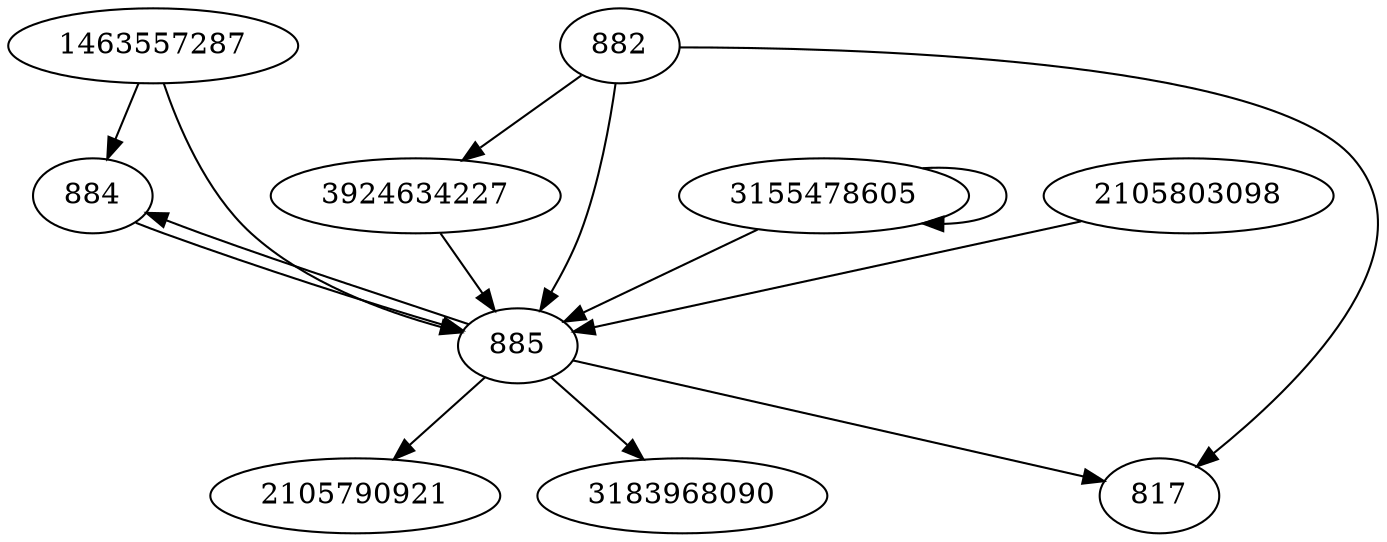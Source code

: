 digraph  {
1463557287;
2105790921;
3155478605;
817;
882;
3924634227;
884;
885;
2105803098;
3183968090;
1463557287 -> 884;
1463557287 -> 885;
3155478605 -> 885;
3155478605 -> 3155478605;
882 -> 885;
882 -> 817;
882 -> 3924634227;
3924634227 -> 885;
884 -> 885;
885 -> 884;
885 -> 817;
885 -> 2105790921;
885 -> 3183968090;
2105803098 -> 885;
}
